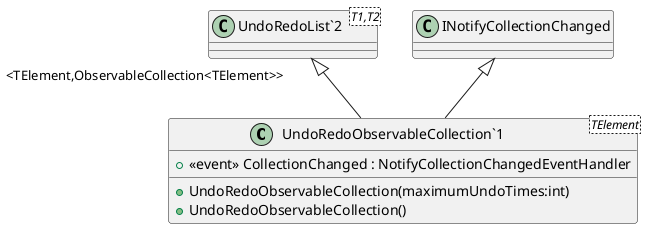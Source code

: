@startuml
class "UndoRedoObservableCollection`1"<TElement> {
    +  <<event>> CollectionChanged : NotifyCollectionChangedEventHandler 
    + UndoRedoObservableCollection(maximumUndoTimes:int)
    + UndoRedoObservableCollection()
}
class "UndoRedoList`2"<T1,T2> {
}
"UndoRedoList`2" "<TElement,ObservableCollection<TElement>>" <|-- "UndoRedoObservableCollection`1"
INotifyCollectionChanged <|-- "UndoRedoObservableCollection`1"
@enduml
